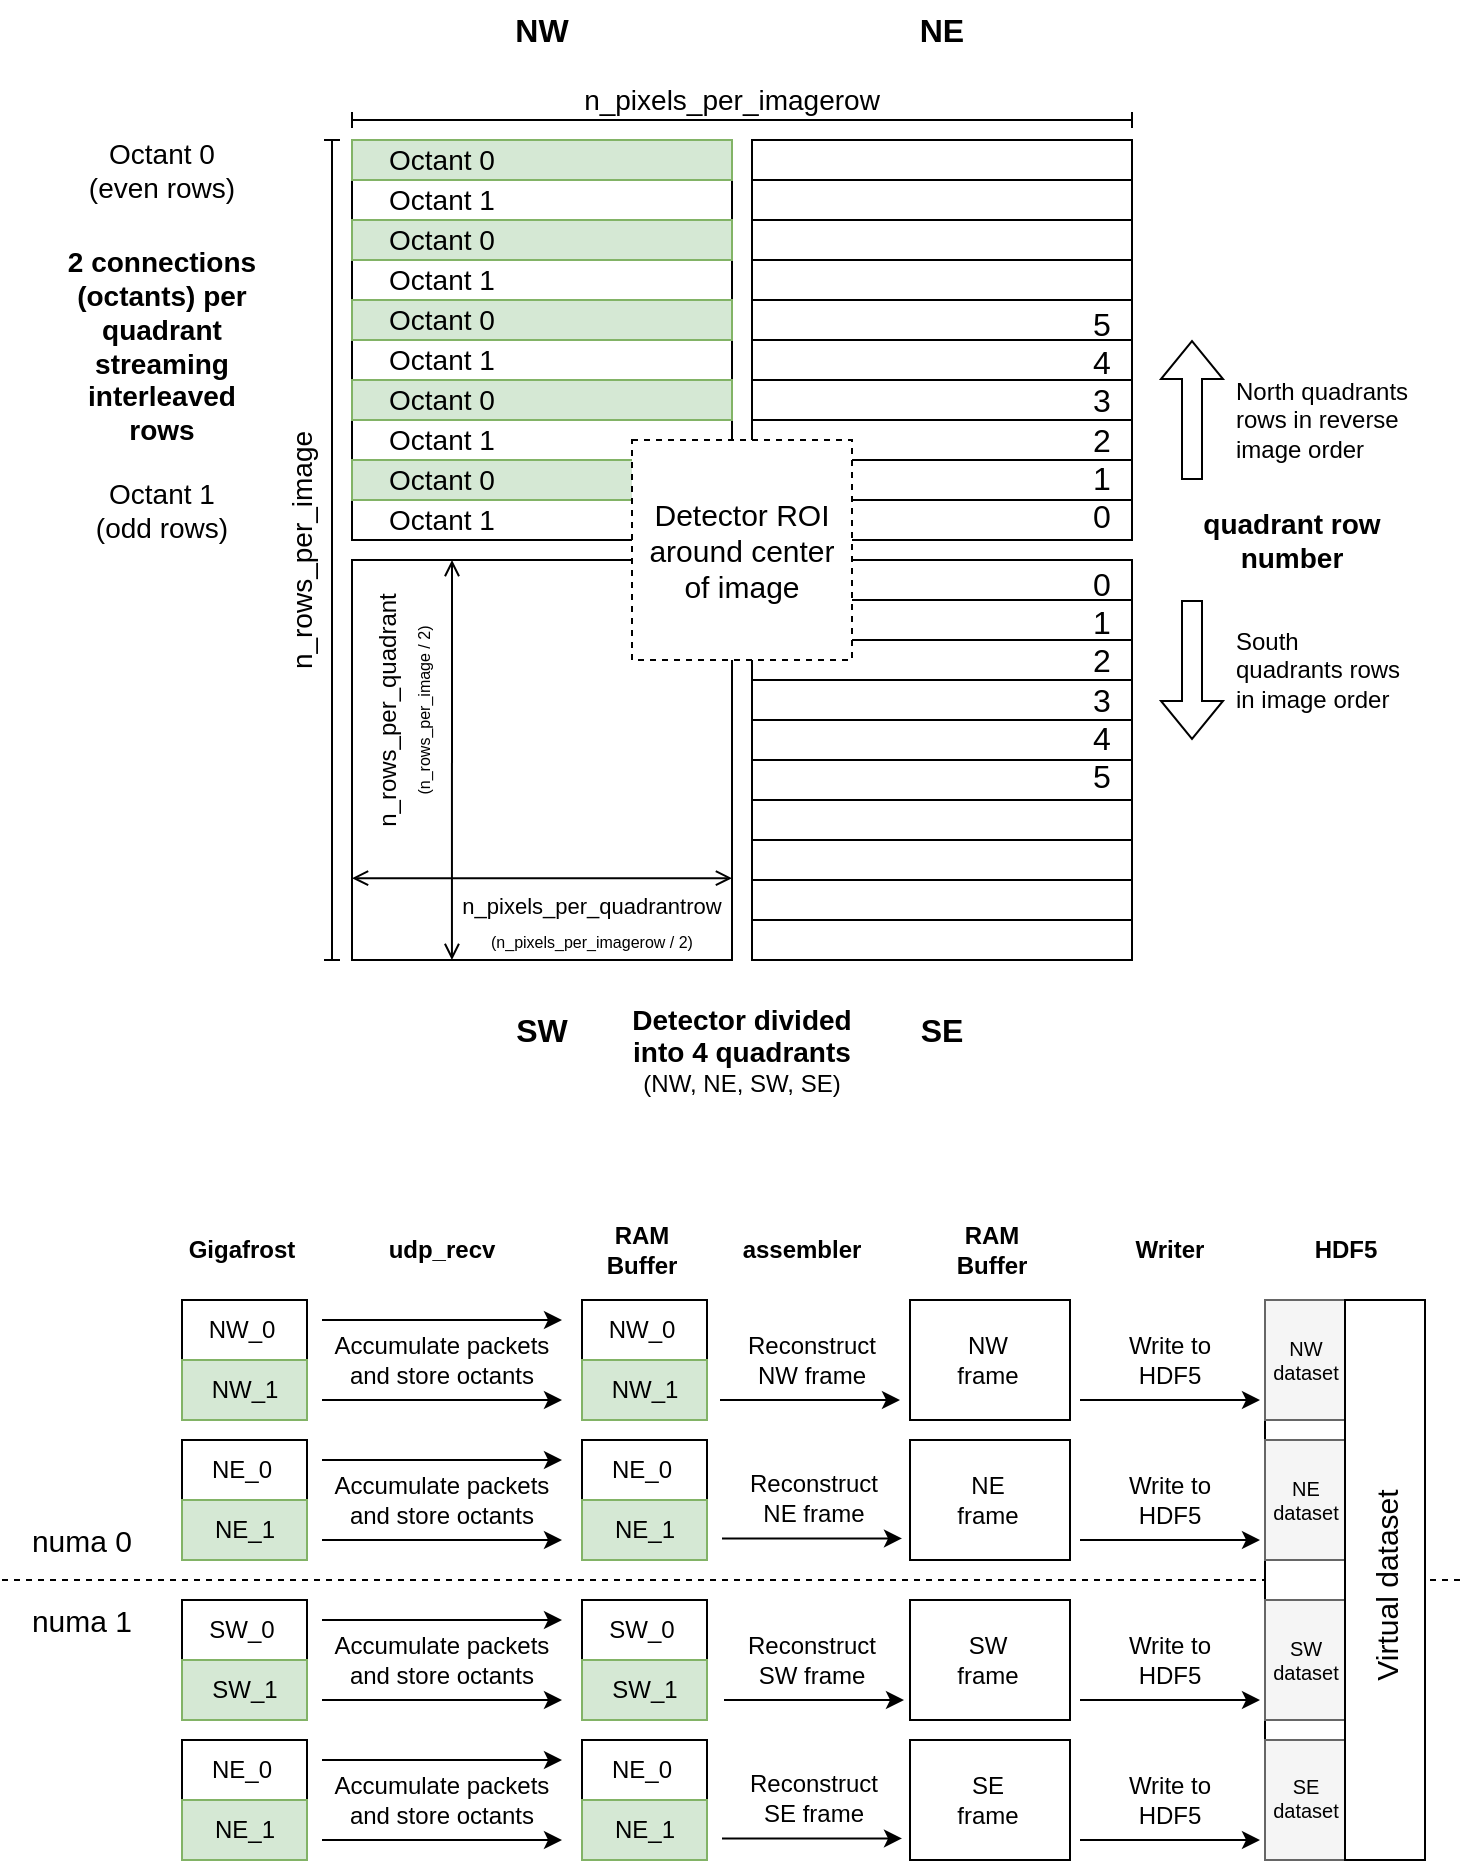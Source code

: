 <mxfile version="17.3.0" type="device"><diagram id="-3B5imMDQJsj2wtyCmPJ" name="Page-1"><mxGraphModel dx="1188" dy="693" grid="1" gridSize="10" guides="1" tooltips="1" connect="1" arrows="1" fold="1" page="1" pageScale="1" pageWidth="827" pageHeight="1169" math="0" shadow="0"><root><mxCell id="0"/><mxCell id="1" parent="0"/><mxCell id="d8PzsqSAS04F50pwwgp2-188" value="" style="group" vertex="1" connectable="0" parent="1"><mxGeometry x="35" y="630" width="730" height="320" as="geometry"/></mxCell><mxCell id="d8PzsqSAS04F50pwwgp2-184" value="" style="endArrow=none;dashed=1;html=1;rounded=0;fontSize=15;" edge="1" parent="d8PzsqSAS04F50pwwgp2-188"><mxGeometry width="50" height="50" relative="1" as="geometry"><mxPoint y="180" as="sourcePoint"/><mxPoint x="730" y="180" as="targetPoint"/></mxGeometry></mxCell><mxCell id="d8PzsqSAS04F50pwwgp2-78" value="" style="rounded=0;whiteSpace=wrap;html=1;fontSize=8;" vertex="1" parent="d8PzsqSAS04F50pwwgp2-188"><mxGeometry x="90" y="40" width="62.5" height="30" as="geometry"/></mxCell><mxCell id="d8PzsqSAS04F50pwwgp2-79" value="NW_0" style="text;html=1;strokeColor=none;fillColor=none;align=center;verticalAlign=middle;whiteSpace=wrap;rounded=0;fontSize=12;" vertex="1" parent="d8PzsqSAS04F50pwwgp2-188"><mxGeometry x="90" y="40" width="60" height="30" as="geometry"/></mxCell><mxCell id="d8PzsqSAS04F50pwwgp2-80" value="" style="rounded=0;whiteSpace=wrap;html=1;fontSize=8;fillColor=#d5e8d4;strokeColor=#82b366;" vertex="1" parent="d8PzsqSAS04F50pwwgp2-188"><mxGeometry x="90" y="70" width="62.5" height="30" as="geometry"/></mxCell><mxCell id="d8PzsqSAS04F50pwwgp2-81" value="NW_1" style="text;html=1;strokeColor=none;fillColor=none;align=center;verticalAlign=middle;whiteSpace=wrap;rounded=0;fontSize=12;" vertex="1" parent="d8PzsqSAS04F50pwwgp2-188"><mxGeometry x="90" y="70" width="62.5" height="30" as="geometry"/></mxCell><mxCell id="d8PzsqSAS04F50pwwgp2-82" value="" style="rounded=0;whiteSpace=wrap;html=1;fontSize=8;" vertex="1" parent="d8PzsqSAS04F50pwwgp2-188"><mxGeometry x="90" y="110" width="62.5" height="30" as="geometry"/></mxCell><mxCell id="d8PzsqSAS04F50pwwgp2-83" value="NE_0" style="text;html=1;strokeColor=none;fillColor=none;align=center;verticalAlign=middle;whiteSpace=wrap;rounded=0;fontSize=12;" vertex="1" parent="d8PzsqSAS04F50pwwgp2-188"><mxGeometry x="90" y="110" width="60" height="30" as="geometry"/></mxCell><mxCell id="d8PzsqSAS04F50pwwgp2-84" value="" style="rounded=0;whiteSpace=wrap;html=1;fontSize=8;fillColor=#d5e8d4;strokeColor=#82b366;" vertex="1" parent="d8PzsqSAS04F50pwwgp2-188"><mxGeometry x="90" y="140" width="62.5" height="30" as="geometry"/></mxCell><mxCell id="d8PzsqSAS04F50pwwgp2-85" value="NE_1" style="text;html=1;strokeColor=none;fillColor=none;align=center;verticalAlign=middle;whiteSpace=wrap;rounded=0;fontSize=12;" vertex="1" parent="d8PzsqSAS04F50pwwgp2-188"><mxGeometry x="90" y="140" width="62.5" height="30" as="geometry"/></mxCell><mxCell id="d8PzsqSAS04F50pwwgp2-86" value="" style="rounded=0;whiteSpace=wrap;html=1;fontSize=8;" vertex="1" parent="d8PzsqSAS04F50pwwgp2-188"><mxGeometry x="90" y="190" width="62.5" height="30" as="geometry"/></mxCell><mxCell id="d8PzsqSAS04F50pwwgp2-87" value="SW_0" style="text;html=1;strokeColor=none;fillColor=none;align=center;verticalAlign=middle;whiteSpace=wrap;rounded=0;fontSize=12;" vertex="1" parent="d8PzsqSAS04F50pwwgp2-188"><mxGeometry x="90" y="190" width="60" height="30" as="geometry"/></mxCell><mxCell id="d8PzsqSAS04F50pwwgp2-88" value="" style="rounded=0;whiteSpace=wrap;html=1;fontSize=8;fillColor=#d5e8d4;strokeColor=#82b366;" vertex="1" parent="d8PzsqSAS04F50pwwgp2-188"><mxGeometry x="90" y="220" width="62.5" height="30" as="geometry"/></mxCell><mxCell id="d8PzsqSAS04F50pwwgp2-89" value="SW_1" style="text;html=1;strokeColor=none;fillColor=none;align=center;verticalAlign=middle;whiteSpace=wrap;rounded=0;fontSize=12;" vertex="1" parent="d8PzsqSAS04F50pwwgp2-188"><mxGeometry x="90" y="220" width="62.5" height="30" as="geometry"/></mxCell><mxCell id="d8PzsqSAS04F50pwwgp2-90" value="" style="rounded=0;whiteSpace=wrap;html=1;fontSize=8;" vertex="1" parent="d8PzsqSAS04F50pwwgp2-188"><mxGeometry x="90" y="260" width="62.5" height="30" as="geometry"/></mxCell><mxCell id="d8PzsqSAS04F50pwwgp2-91" value="NE_0" style="text;html=1;strokeColor=none;fillColor=none;align=center;verticalAlign=middle;whiteSpace=wrap;rounded=0;fontSize=12;" vertex="1" parent="d8PzsqSAS04F50pwwgp2-188"><mxGeometry x="90" y="260" width="60" height="30" as="geometry"/></mxCell><mxCell id="d8PzsqSAS04F50pwwgp2-92" value="" style="rounded=0;whiteSpace=wrap;html=1;fontSize=8;fillColor=#d5e8d4;strokeColor=#82b366;" vertex="1" parent="d8PzsqSAS04F50pwwgp2-188"><mxGeometry x="90" y="290" width="62.5" height="30" as="geometry"/></mxCell><mxCell id="d8PzsqSAS04F50pwwgp2-93" value="NE_1" style="text;html=1;strokeColor=none;fillColor=none;align=center;verticalAlign=middle;whiteSpace=wrap;rounded=0;fontSize=12;" vertex="1" parent="d8PzsqSAS04F50pwwgp2-188"><mxGeometry x="90" y="290" width="62.5" height="30" as="geometry"/></mxCell><mxCell id="d8PzsqSAS04F50pwwgp2-94" value="" style="rounded=0;whiteSpace=wrap;html=1;fontSize=8;" vertex="1" parent="d8PzsqSAS04F50pwwgp2-188"><mxGeometry x="290" y="40" width="62.5" height="30" as="geometry"/></mxCell><mxCell id="d8PzsqSAS04F50pwwgp2-96" value="" style="rounded=0;whiteSpace=wrap;html=1;fontSize=8;fillColor=#d5e8d4;strokeColor=#82b366;" vertex="1" parent="d8PzsqSAS04F50pwwgp2-188"><mxGeometry x="290" y="70" width="62.5" height="30" as="geometry"/></mxCell><mxCell id="d8PzsqSAS04F50pwwgp2-97" value="" style="endArrow=classic;html=1;rounded=0;fontSize=12;" edge="1" parent="d8PzsqSAS04F50pwwgp2-188"><mxGeometry width="50" height="50" relative="1" as="geometry"><mxPoint x="160" y="50" as="sourcePoint"/><mxPoint x="280" y="50" as="targetPoint"/></mxGeometry></mxCell><mxCell id="d8PzsqSAS04F50pwwgp2-98" value="" style="endArrow=classic;html=1;rounded=0;fontSize=12;" edge="1" parent="d8PzsqSAS04F50pwwgp2-188"><mxGeometry width="50" height="50" relative="1" as="geometry"><mxPoint x="160" y="90" as="sourcePoint"/><mxPoint x="280" y="90" as="targetPoint"/></mxGeometry></mxCell><mxCell id="d8PzsqSAS04F50pwwgp2-99" value="Accumulate packets&lt;br&gt;and store octants" style="text;html=1;strokeColor=none;fillColor=none;align=center;verticalAlign=middle;whiteSpace=wrap;rounded=0;fontSize=12;" vertex="1" parent="d8PzsqSAS04F50pwwgp2-188"><mxGeometry x="160" y="50" width="120" height="40" as="geometry"/></mxCell><mxCell id="d8PzsqSAS04F50pwwgp2-100" value="" style="rounded=0;whiteSpace=wrap;html=1;fontSize=8;" vertex="1" parent="d8PzsqSAS04F50pwwgp2-188"><mxGeometry x="290" y="110" width="62.5" height="30" as="geometry"/></mxCell><mxCell id="d8PzsqSAS04F50pwwgp2-101" value="" style="rounded=0;whiteSpace=wrap;html=1;fontSize=8;fillColor=#d5e8d4;strokeColor=#82b366;" vertex="1" parent="d8PzsqSAS04F50pwwgp2-188"><mxGeometry x="290" y="140" width="62.5" height="30" as="geometry"/></mxCell><mxCell id="d8PzsqSAS04F50pwwgp2-102" value="" style="endArrow=classic;html=1;rounded=0;fontSize=12;" edge="1" parent="d8PzsqSAS04F50pwwgp2-188"><mxGeometry width="50" height="50" relative="1" as="geometry"><mxPoint x="160" y="120" as="sourcePoint"/><mxPoint x="280" y="120" as="targetPoint"/></mxGeometry></mxCell><mxCell id="d8PzsqSAS04F50pwwgp2-103" value="" style="endArrow=classic;html=1;rounded=0;fontSize=12;" edge="1" parent="d8PzsqSAS04F50pwwgp2-188"><mxGeometry width="50" height="50" relative="1" as="geometry"><mxPoint x="160" y="160" as="sourcePoint"/><mxPoint x="280" y="160" as="targetPoint"/></mxGeometry></mxCell><mxCell id="d8PzsqSAS04F50pwwgp2-104" value="Accumulate packets&lt;br&gt;and store octants" style="text;html=1;strokeColor=none;fillColor=none;align=center;verticalAlign=middle;whiteSpace=wrap;rounded=0;fontSize=12;" vertex="1" parent="d8PzsqSAS04F50pwwgp2-188"><mxGeometry x="160" y="120" width="120" height="40" as="geometry"/></mxCell><mxCell id="d8PzsqSAS04F50pwwgp2-105" value="" style="rounded=0;whiteSpace=wrap;html=1;fontSize=8;" vertex="1" parent="d8PzsqSAS04F50pwwgp2-188"><mxGeometry x="290" y="190" width="62.5" height="30" as="geometry"/></mxCell><mxCell id="d8PzsqSAS04F50pwwgp2-106" value="" style="rounded=0;whiteSpace=wrap;html=1;fontSize=8;fillColor=#d5e8d4;strokeColor=#82b366;" vertex="1" parent="d8PzsqSAS04F50pwwgp2-188"><mxGeometry x="290" y="220" width="62.5" height="30" as="geometry"/></mxCell><mxCell id="d8PzsqSAS04F50pwwgp2-107" value="" style="endArrow=classic;html=1;rounded=0;fontSize=12;" edge="1" parent="d8PzsqSAS04F50pwwgp2-188"><mxGeometry width="50" height="50" relative="1" as="geometry"><mxPoint x="160" y="200" as="sourcePoint"/><mxPoint x="280" y="200" as="targetPoint"/></mxGeometry></mxCell><mxCell id="d8PzsqSAS04F50pwwgp2-108" value="" style="endArrow=classic;html=1;rounded=0;fontSize=12;" edge="1" parent="d8PzsqSAS04F50pwwgp2-188"><mxGeometry width="50" height="50" relative="1" as="geometry"><mxPoint x="160" y="240" as="sourcePoint"/><mxPoint x="280" y="240" as="targetPoint"/></mxGeometry></mxCell><mxCell id="d8PzsqSAS04F50pwwgp2-109" value="Accumulate packets&lt;br&gt;and store octants" style="text;html=1;strokeColor=none;fillColor=none;align=center;verticalAlign=middle;whiteSpace=wrap;rounded=0;fontSize=12;" vertex="1" parent="d8PzsqSAS04F50pwwgp2-188"><mxGeometry x="160" y="200" width="120" height="40" as="geometry"/></mxCell><mxCell id="d8PzsqSAS04F50pwwgp2-110" value="" style="rounded=0;whiteSpace=wrap;html=1;fontSize=8;" vertex="1" parent="d8PzsqSAS04F50pwwgp2-188"><mxGeometry x="290" y="260" width="62.5" height="30" as="geometry"/></mxCell><mxCell id="d8PzsqSAS04F50pwwgp2-111" value="" style="rounded=0;whiteSpace=wrap;html=1;fontSize=8;fillColor=#d5e8d4;strokeColor=#82b366;" vertex="1" parent="d8PzsqSAS04F50pwwgp2-188"><mxGeometry x="290" y="290" width="62.5" height="30" as="geometry"/></mxCell><mxCell id="d8PzsqSAS04F50pwwgp2-112" value="" style="endArrow=classic;html=1;rounded=0;fontSize=12;" edge="1" parent="d8PzsqSAS04F50pwwgp2-188"><mxGeometry width="50" height="50" relative="1" as="geometry"><mxPoint x="160" y="270" as="sourcePoint"/><mxPoint x="280" y="270" as="targetPoint"/></mxGeometry></mxCell><mxCell id="d8PzsqSAS04F50pwwgp2-113" value="" style="endArrow=classic;html=1;rounded=0;fontSize=12;" edge="1" parent="d8PzsqSAS04F50pwwgp2-188"><mxGeometry width="50" height="50" relative="1" as="geometry"><mxPoint x="160" y="310" as="sourcePoint"/><mxPoint x="280" y="310" as="targetPoint"/></mxGeometry></mxCell><mxCell id="d8PzsqSAS04F50pwwgp2-114" value="Accumulate packets&lt;br&gt;and store octants" style="text;html=1;strokeColor=none;fillColor=none;align=center;verticalAlign=middle;whiteSpace=wrap;rounded=0;fontSize=12;" vertex="1" parent="d8PzsqSAS04F50pwwgp2-188"><mxGeometry x="160" y="270" width="120" height="40" as="geometry"/></mxCell><mxCell id="d8PzsqSAS04F50pwwgp2-115" value="Gigafrost" style="text;html=1;strokeColor=none;fillColor=none;align=center;verticalAlign=middle;whiteSpace=wrap;rounded=0;fontSize=12;fontStyle=1" vertex="1" parent="d8PzsqSAS04F50pwwgp2-188"><mxGeometry x="90" width="60" height="30" as="geometry"/></mxCell><mxCell id="d8PzsqSAS04F50pwwgp2-116" value="RAM Buffer" style="text;html=1;strokeColor=none;fillColor=none;align=center;verticalAlign=middle;whiteSpace=wrap;rounded=0;fontSize=12;fontStyle=1" vertex="1" parent="d8PzsqSAS04F50pwwgp2-188"><mxGeometry x="290" width="60" height="30" as="geometry"/></mxCell><mxCell id="d8PzsqSAS04F50pwwgp2-117" value="udp_recv" style="text;html=1;strokeColor=none;fillColor=none;align=center;verticalAlign=middle;whiteSpace=wrap;rounded=0;fontSize=12;fontStyle=1" vertex="1" parent="d8PzsqSAS04F50pwwgp2-188"><mxGeometry x="190" width="60" height="30" as="geometry"/></mxCell><mxCell id="d8PzsqSAS04F50pwwgp2-119" value="" style="rounded=0;whiteSpace=wrap;html=1;fontSize=8;" vertex="1" parent="d8PzsqSAS04F50pwwgp2-188"><mxGeometry x="454" y="40" width="80" height="60" as="geometry"/></mxCell><mxCell id="d8PzsqSAS04F50pwwgp2-121" value="assembler" style="text;html=1;strokeColor=none;fillColor=none;align=center;verticalAlign=middle;whiteSpace=wrap;rounded=0;fontSize=12;fontStyle=1" vertex="1" parent="d8PzsqSAS04F50pwwgp2-188"><mxGeometry x="370" width="60" height="30" as="geometry"/></mxCell><mxCell id="d8PzsqSAS04F50pwwgp2-122" value="RAM Buffer" style="text;html=1;strokeColor=none;fillColor=none;align=center;verticalAlign=middle;whiteSpace=wrap;rounded=0;fontSize=12;fontStyle=1" vertex="1" parent="d8PzsqSAS04F50pwwgp2-188"><mxGeometry x="465" width="60" height="30" as="geometry"/></mxCell><mxCell id="d8PzsqSAS04F50pwwgp2-129" value="NW_0" style="text;html=1;strokeColor=none;fillColor=none;align=center;verticalAlign=middle;whiteSpace=wrap;rounded=0;fontSize=12;" vertex="1" parent="d8PzsqSAS04F50pwwgp2-188"><mxGeometry x="290" y="40" width="60" height="30" as="geometry"/></mxCell><mxCell id="d8PzsqSAS04F50pwwgp2-130" value="NW_1" style="text;html=1;strokeColor=none;fillColor=none;align=center;verticalAlign=middle;whiteSpace=wrap;rounded=0;fontSize=12;" vertex="1" parent="d8PzsqSAS04F50pwwgp2-188"><mxGeometry x="290" y="70" width="62.5" height="30" as="geometry"/></mxCell><mxCell id="d8PzsqSAS04F50pwwgp2-131" value="NE_0" style="text;html=1;strokeColor=none;fillColor=none;align=center;verticalAlign=middle;whiteSpace=wrap;rounded=0;fontSize=12;" vertex="1" parent="d8PzsqSAS04F50pwwgp2-188"><mxGeometry x="290" y="110" width="60" height="30" as="geometry"/></mxCell><mxCell id="d8PzsqSAS04F50pwwgp2-132" value="NE_1" style="text;html=1;strokeColor=none;fillColor=none;align=center;verticalAlign=middle;whiteSpace=wrap;rounded=0;fontSize=12;" vertex="1" parent="d8PzsqSAS04F50pwwgp2-188"><mxGeometry x="290" y="140" width="62.5" height="30" as="geometry"/></mxCell><mxCell id="d8PzsqSAS04F50pwwgp2-133" value="SW_0" style="text;html=1;strokeColor=none;fillColor=none;align=center;verticalAlign=middle;whiteSpace=wrap;rounded=0;fontSize=12;" vertex="1" parent="d8PzsqSAS04F50pwwgp2-188"><mxGeometry x="290" y="190" width="60" height="30" as="geometry"/></mxCell><mxCell id="d8PzsqSAS04F50pwwgp2-134" value="SW_1" style="text;html=1;strokeColor=none;fillColor=none;align=center;verticalAlign=middle;whiteSpace=wrap;rounded=0;fontSize=12;" vertex="1" parent="d8PzsqSAS04F50pwwgp2-188"><mxGeometry x="290" y="220" width="62.5" height="30" as="geometry"/></mxCell><mxCell id="d8PzsqSAS04F50pwwgp2-135" value="NE_0" style="text;html=1;strokeColor=none;fillColor=none;align=center;verticalAlign=middle;whiteSpace=wrap;rounded=0;fontSize=12;" vertex="1" parent="d8PzsqSAS04F50pwwgp2-188"><mxGeometry x="290" y="260" width="60" height="30" as="geometry"/></mxCell><mxCell id="d8PzsqSAS04F50pwwgp2-136" value="NE_1" style="text;html=1;strokeColor=none;fillColor=none;align=center;verticalAlign=middle;whiteSpace=wrap;rounded=0;fontSize=12;" vertex="1" parent="d8PzsqSAS04F50pwwgp2-188"><mxGeometry x="290" y="290" width="62.5" height="30" as="geometry"/></mxCell><mxCell id="d8PzsqSAS04F50pwwgp2-137" value="NW&lt;br&gt;frame" style="text;html=1;strokeColor=none;fillColor=none;align=center;verticalAlign=middle;whiteSpace=wrap;rounded=0;fontSize=12;" vertex="1" parent="d8PzsqSAS04F50pwwgp2-188"><mxGeometry x="463" y="55" width="60" height="30" as="geometry"/></mxCell><mxCell id="d8PzsqSAS04F50pwwgp2-123" value="Reconstruct NW frame" style="text;html=1;strokeColor=none;fillColor=none;align=center;verticalAlign=middle;whiteSpace=wrap;rounded=0;fontSize=12;" vertex="1" parent="d8PzsqSAS04F50pwwgp2-188"><mxGeometry x="370" y="50" width="70" height="40" as="geometry"/></mxCell><mxCell id="d8PzsqSAS04F50pwwgp2-140" value="" style="endArrow=classic;html=1;rounded=0;fontSize=12;" edge="1" parent="d8PzsqSAS04F50pwwgp2-188"><mxGeometry width="50" height="50" relative="1" as="geometry"><mxPoint x="359" y="90" as="sourcePoint"/><mxPoint x="449" y="90" as="targetPoint"/></mxGeometry></mxCell><mxCell id="d8PzsqSAS04F50pwwgp2-141" value="Reconstruct NE frame" style="text;html=1;strokeColor=none;fillColor=none;align=center;verticalAlign=middle;whiteSpace=wrap;rounded=0;fontSize=12;" vertex="1" parent="d8PzsqSAS04F50pwwgp2-188"><mxGeometry x="371" y="119.23" width="70" height="40" as="geometry"/></mxCell><mxCell id="d8PzsqSAS04F50pwwgp2-142" value="" style="endArrow=classic;html=1;rounded=0;fontSize=12;" edge="1" parent="d8PzsqSAS04F50pwwgp2-188"><mxGeometry width="50" height="50" relative="1" as="geometry"><mxPoint x="360" y="159.23" as="sourcePoint"/><mxPoint x="450" y="159.23" as="targetPoint"/></mxGeometry></mxCell><mxCell id="d8PzsqSAS04F50pwwgp2-144" value="" style="rounded=0;whiteSpace=wrap;html=1;fontSize=8;" vertex="1" parent="d8PzsqSAS04F50pwwgp2-188"><mxGeometry x="454" y="110" width="80" height="60" as="geometry"/></mxCell><mxCell id="d8PzsqSAS04F50pwwgp2-145" value="NE&lt;br&gt;frame" style="text;html=1;strokeColor=none;fillColor=none;align=center;verticalAlign=middle;whiteSpace=wrap;rounded=0;fontSize=12;" vertex="1" parent="d8PzsqSAS04F50pwwgp2-188"><mxGeometry x="463" y="125" width="60" height="30" as="geometry"/></mxCell><mxCell id="d8PzsqSAS04F50pwwgp2-146" value="" style="rounded=0;whiteSpace=wrap;html=1;fontSize=8;" vertex="1" parent="d8PzsqSAS04F50pwwgp2-188"><mxGeometry x="454" y="190" width="80" height="60" as="geometry"/></mxCell><mxCell id="d8PzsqSAS04F50pwwgp2-147" value="SW&lt;br&gt;frame" style="text;html=1;strokeColor=none;fillColor=none;align=center;verticalAlign=middle;whiteSpace=wrap;rounded=0;fontSize=12;" vertex="1" parent="d8PzsqSAS04F50pwwgp2-188"><mxGeometry x="463" y="205" width="60" height="30" as="geometry"/></mxCell><mxCell id="d8PzsqSAS04F50pwwgp2-148" value="Reconstruct SW frame" style="text;html=1;strokeColor=none;fillColor=none;align=center;verticalAlign=middle;whiteSpace=wrap;rounded=0;fontSize=12;" vertex="1" parent="d8PzsqSAS04F50pwwgp2-188"><mxGeometry x="370" y="200" width="70" height="40" as="geometry"/></mxCell><mxCell id="d8PzsqSAS04F50pwwgp2-149" value="Reconstruct SE frame" style="text;html=1;strokeColor=none;fillColor=none;align=center;verticalAlign=middle;whiteSpace=wrap;rounded=0;fontSize=12;" vertex="1" parent="d8PzsqSAS04F50pwwgp2-188"><mxGeometry x="371" y="269.23" width="70" height="40" as="geometry"/></mxCell><mxCell id="d8PzsqSAS04F50pwwgp2-150" value="" style="endArrow=classic;html=1;rounded=0;fontSize=12;" edge="1" parent="d8PzsqSAS04F50pwwgp2-188"><mxGeometry width="50" height="50" relative="1" as="geometry"><mxPoint x="360" y="309.23" as="sourcePoint"/><mxPoint x="450" y="309.23" as="targetPoint"/></mxGeometry></mxCell><mxCell id="d8PzsqSAS04F50pwwgp2-151" value="" style="rounded=0;whiteSpace=wrap;html=1;fontSize=8;" vertex="1" parent="d8PzsqSAS04F50pwwgp2-188"><mxGeometry x="454" y="260" width="80" height="60" as="geometry"/></mxCell><mxCell id="d8PzsqSAS04F50pwwgp2-152" value="SE&lt;br&gt;frame" style="text;html=1;strokeColor=none;fillColor=none;align=center;verticalAlign=middle;whiteSpace=wrap;rounded=0;fontSize=12;" vertex="1" parent="d8PzsqSAS04F50pwwgp2-188"><mxGeometry x="463" y="275" width="60" height="30" as="geometry"/></mxCell><mxCell id="d8PzsqSAS04F50pwwgp2-153" value="" style="endArrow=classic;html=1;rounded=0;fontSize=12;" edge="1" parent="d8PzsqSAS04F50pwwgp2-188"><mxGeometry width="50" height="50" relative="1" as="geometry"><mxPoint x="361" y="240" as="sourcePoint"/><mxPoint x="451" y="240" as="targetPoint"/></mxGeometry></mxCell><mxCell id="d8PzsqSAS04F50pwwgp2-154" value="Writer" style="text;html=1;strokeColor=none;fillColor=none;align=center;verticalAlign=middle;whiteSpace=wrap;rounded=0;fontSize=12;fontStyle=1" vertex="1" parent="d8PzsqSAS04F50pwwgp2-188"><mxGeometry x="554" width="60" height="30" as="geometry"/></mxCell><mxCell id="d8PzsqSAS04F50pwwgp2-156" value="HDF5" style="text;html=1;strokeColor=none;fillColor=none;align=center;verticalAlign=middle;whiteSpace=wrap;rounded=0;fontSize=12;fontStyle=1" vertex="1" parent="d8PzsqSAS04F50pwwgp2-188"><mxGeometry x="641.5" width="60" height="30" as="geometry"/></mxCell><mxCell id="d8PzsqSAS04F50pwwgp2-158" value="" style="rounded=0;whiteSpace=wrap;html=1;fontSize=8;" vertex="1" parent="d8PzsqSAS04F50pwwgp2-188"><mxGeometry x="631.5" y="45" width="80" height="270" as="geometry"/></mxCell><mxCell id="d8PzsqSAS04F50pwwgp2-159" value="" style="rounded=0;whiteSpace=wrap;html=1;fontSize=12;fillColor=#f5f5f5;fontColor=#333333;strokeColor=#666666;" vertex="1" parent="d8PzsqSAS04F50pwwgp2-188"><mxGeometry x="631.5" y="40" width="40" height="60" as="geometry"/></mxCell><mxCell id="d8PzsqSAS04F50pwwgp2-160" value="" style="rounded=0;whiteSpace=wrap;html=1;fontSize=12;fillColor=#f5f5f5;fontColor=#333333;strokeColor=#666666;" vertex="1" parent="d8PzsqSAS04F50pwwgp2-188"><mxGeometry x="631.5" y="110" width="40" height="60" as="geometry"/></mxCell><mxCell id="d8PzsqSAS04F50pwwgp2-161" value="" style="rounded=0;whiteSpace=wrap;html=1;fontSize=12;fillColor=#f5f5f5;fontColor=#333333;strokeColor=#666666;" vertex="1" parent="d8PzsqSAS04F50pwwgp2-188"><mxGeometry x="631.5" y="190" width="40" height="60" as="geometry"/></mxCell><mxCell id="d8PzsqSAS04F50pwwgp2-162" value="" style="rounded=0;whiteSpace=wrap;html=1;fontSize=12;fillColor=#f5f5f5;fontColor=#333333;strokeColor=#666666;" vertex="1" parent="d8PzsqSAS04F50pwwgp2-188"><mxGeometry x="631.5" y="260" width="40" height="60" as="geometry"/></mxCell><mxCell id="d8PzsqSAS04F50pwwgp2-164" value="NW&lt;br style=&quot;font-size: 10px;&quot;&gt;dataset" style="text;html=1;strokeColor=none;fillColor=none;align=center;verticalAlign=middle;whiteSpace=wrap;rounded=0;fontSize=10;" vertex="1" parent="d8PzsqSAS04F50pwwgp2-188"><mxGeometry x="631.5" y="55" width="40" height="30" as="geometry"/></mxCell><mxCell id="d8PzsqSAS04F50pwwgp2-165" value="NE&lt;br style=&quot;font-size: 10px&quot;&gt;dataset" style="text;html=1;strokeColor=none;fillColor=none;align=center;verticalAlign=middle;whiteSpace=wrap;rounded=0;fontSize=10;" vertex="1" parent="d8PzsqSAS04F50pwwgp2-188"><mxGeometry x="631.5" y="125" width="40" height="30" as="geometry"/></mxCell><mxCell id="d8PzsqSAS04F50pwwgp2-166" value="SW&lt;br style=&quot;font-size: 10px&quot;&gt;dataset" style="text;html=1;strokeColor=none;fillColor=none;align=center;verticalAlign=middle;whiteSpace=wrap;rounded=0;fontSize=10;" vertex="1" parent="d8PzsqSAS04F50pwwgp2-188"><mxGeometry x="631.5" y="205" width="40" height="30" as="geometry"/></mxCell><mxCell id="d8PzsqSAS04F50pwwgp2-167" value="SE&lt;br style=&quot;font-size: 10px&quot;&gt;dataset" style="text;html=1;strokeColor=none;fillColor=none;align=center;verticalAlign=middle;whiteSpace=wrap;rounded=0;fontSize=10;" vertex="1" parent="d8PzsqSAS04F50pwwgp2-188"><mxGeometry x="631.5" y="274.23" width="40" height="30" as="geometry"/></mxCell><mxCell id="d8PzsqSAS04F50pwwgp2-168" value="" style="rounded=0;whiteSpace=wrap;html=1;fontSize=10;" vertex="1" parent="d8PzsqSAS04F50pwwgp2-188"><mxGeometry x="671.5" y="40" width="40" height="280" as="geometry"/></mxCell><mxCell id="d8PzsqSAS04F50pwwgp2-169" value="Virtual dataset" style="text;html=1;strokeColor=none;fillColor=none;align=center;verticalAlign=middle;whiteSpace=wrap;rounded=0;fontSize=15;rotation=-90;" vertex="1" parent="d8PzsqSAS04F50pwwgp2-188"><mxGeometry x="609" y="167.5" width="165" height="30" as="geometry"/></mxCell><mxCell id="d8PzsqSAS04F50pwwgp2-172" value="" style="group" vertex="1" connectable="0" parent="d8PzsqSAS04F50pwwgp2-188"><mxGeometry x="539" y="50" width="90.0" height="40" as="geometry"/></mxCell><mxCell id="d8PzsqSAS04F50pwwgp2-170" value="" style="endArrow=classic;html=1;rounded=0;fontSize=12;" edge="1" parent="d8PzsqSAS04F50pwwgp2-172"><mxGeometry width="50" height="50" relative="1" as="geometry"><mxPoint y="40" as="sourcePoint"/><mxPoint x="90.0" y="40" as="targetPoint"/></mxGeometry></mxCell><mxCell id="d8PzsqSAS04F50pwwgp2-171" value="Write to&lt;br&gt;HDF5" style="text;html=1;strokeColor=none;fillColor=none;align=center;verticalAlign=middle;whiteSpace=wrap;rounded=0;fontSize=12;" vertex="1" parent="d8PzsqSAS04F50pwwgp2-172"><mxGeometry x="10" width="70" height="40" as="geometry"/></mxCell><mxCell id="d8PzsqSAS04F50pwwgp2-173" value="" style="group" vertex="1" connectable="0" parent="d8PzsqSAS04F50pwwgp2-188"><mxGeometry x="539" y="120" width="90.0" height="40" as="geometry"/></mxCell><mxCell id="d8PzsqSAS04F50pwwgp2-174" value="" style="endArrow=classic;html=1;rounded=0;fontSize=12;" edge="1" parent="d8PzsqSAS04F50pwwgp2-173"><mxGeometry width="50" height="50" relative="1" as="geometry"><mxPoint y="40" as="sourcePoint"/><mxPoint x="90.0" y="40" as="targetPoint"/></mxGeometry></mxCell><mxCell id="d8PzsqSAS04F50pwwgp2-175" value="Write to&lt;br&gt;HDF5" style="text;html=1;strokeColor=none;fillColor=none;align=center;verticalAlign=middle;whiteSpace=wrap;rounded=0;fontSize=12;" vertex="1" parent="d8PzsqSAS04F50pwwgp2-173"><mxGeometry x="10" width="70" height="40" as="geometry"/></mxCell><mxCell id="d8PzsqSAS04F50pwwgp2-176" value="" style="group" vertex="1" connectable="0" parent="d8PzsqSAS04F50pwwgp2-188"><mxGeometry x="539" y="200" width="90.0" height="40" as="geometry"/></mxCell><mxCell id="d8PzsqSAS04F50pwwgp2-177" value="" style="endArrow=classic;html=1;rounded=0;fontSize=12;" edge="1" parent="d8PzsqSAS04F50pwwgp2-176"><mxGeometry width="50" height="50" relative="1" as="geometry"><mxPoint y="40" as="sourcePoint"/><mxPoint x="90.0" y="40" as="targetPoint"/></mxGeometry></mxCell><mxCell id="d8PzsqSAS04F50pwwgp2-178" value="Write to&lt;br&gt;HDF5" style="text;html=1;strokeColor=none;fillColor=none;align=center;verticalAlign=middle;whiteSpace=wrap;rounded=0;fontSize=12;" vertex="1" parent="d8PzsqSAS04F50pwwgp2-176"><mxGeometry x="10" width="70" height="40" as="geometry"/></mxCell><mxCell id="d8PzsqSAS04F50pwwgp2-179" value="" style="group" vertex="1" connectable="0" parent="d8PzsqSAS04F50pwwgp2-188"><mxGeometry x="539" y="270" width="90.0" height="40" as="geometry"/></mxCell><mxCell id="d8PzsqSAS04F50pwwgp2-180" value="" style="endArrow=classic;html=1;rounded=0;fontSize=12;" edge="1" parent="d8PzsqSAS04F50pwwgp2-179"><mxGeometry width="50" height="50" relative="1" as="geometry"><mxPoint y="40" as="sourcePoint"/><mxPoint x="90.0" y="40" as="targetPoint"/></mxGeometry></mxCell><mxCell id="d8PzsqSAS04F50pwwgp2-181" value="Write to&lt;br&gt;HDF5" style="text;html=1;strokeColor=none;fillColor=none;align=center;verticalAlign=middle;whiteSpace=wrap;rounded=0;fontSize=12;" vertex="1" parent="d8PzsqSAS04F50pwwgp2-179"><mxGeometry x="10" width="70" height="40" as="geometry"/></mxCell><mxCell id="d8PzsqSAS04F50pwwgp2-185" value="numa 0" style="text;html=1;strokeColor=none;fillColor=none;align=center;verticalAlign=middle;whiteSpace=wrap;rounded=0;fontSize=15;" vertex="1" parent="d8PzsqSAS04F50pwwgp2-188"><mxGeometry x="10" y="145" width="60" height="30" as="geometry"/></mxCell><mxCell id="d8PzsqSAS04F50pwwgp2-186" value="numa 1" style="text;html=1;strokeColor=none;fillColor=none;align=center;verticalAlign=middle;whiteSpace=wrap;rounded=0;fontSize=15;" vertex="1" parent="d8PzsqSAS04F50pwwgp2-188"><mxGeometry x="10" y="185" width="60" height="30" as="geometry"/></mxCell><mxCell id="d8PzsqSAS04F50pwwgp2-192" value="" style="group" vertex="1" connectable="0" parent="1"><mxGeometry x="60" y="20" width="680" height="550" as="geometry"/></mxCell><mxCell id="d8PzsqSAS04F50pwwgp2-1" value="" style="rounded=0;whiteSpace=wrap;html=1;" vertex="1" parent="d8PzsqSAS04F50pwwgp2-192"><mxGeometry x="150" y="70" width="190" height="200" as="geometry"/></mxCell><mxCell id="d8PzsqSAS04F50pwwgp2-2" value="" style="rounded=0;whiteSpace=wrap;html=1;" vertex="1" parent="d8PzsqSAS04F50pwwgp2-192"><mxGeometry x="350" y="70" width="190" height="200" as="geometry"/></mxCell><mxCell id="d8PzsqSAS04F50pwwgp2-3" value="" style="rounded=0;whiteSpace=wrap;html=1;" vertex="1" parent="d8PzsqSAS04F50pwwgp2-192"><mxGeometry x="150" y="280" width="190" height="200" as="geometry"/></mxCell><mxCell id="d8PzsqSAS04F50pwwgp2-4" value="" style="rounded=0;whiteSpace=wrap;html=1;" vertex="1" parent="d8PzsqSAS04F50pwwgp2-192"><mxGeometry x="350" y="280" width="190" height="200" as="geometry"/></mxCell><mxCell id="d8PzsqSAS04F50pwwgp2-5" value="NW" style="text;html=1;strokeColor=none;fillColor=none;align=center;verticalAlign=middle;whiteSpace=wrap;rounded=0;fontSize=16;fontStyle=1" vertex="1" parent="d8PzsqSAS04F50pwwgp2-192"><mxGeometry x="215" width="60" height="30" as="geometry"/></mxCell><mxCell id="d8PzsqSAS04F50pwwgp2-6" value="NE" style="text;html=1;strokeColor=none;fillColor=none;align=center;verticalAlign=middle;whiteSpace=wrap;rounded=0;fontSize=16;fontStyle=1" vertex="1" parent="d8PzsqSAS04F50pwwgp2-192"><mxGeometry x="415" width="60" height="30" as="geometry"/></mxCell><mxCell id="d8PzsqSAS04F50pwwgp2-20" value="" style="rounded=0;whiteSpace=wrap;html=1;fontSize=14;fillColor=#d5e8d4;strokeColor=#82b366;" vertex="1" parent="d8PzsqSAS04F50pwwgp2-192"><mxGeometry x="150" y="70" width="190" height="20" as="geometry"/></mxCell><mxCell id="d8PzsqSAS04F50pwwgp2-24" value="" style="rounded=0;whiteSpace=wrap;html=1;fontSize=14;fillColor=#d5e8d4;strokeColor=#82b366;" vertex="1" parent="d8PzsqSAS04F50pwwgp2-192"><mxGeometry x="150" y="110" width="190" height="20" as="geometry"/></mxCell><mxCell id="d8PzsqSAS04F50pwwgp2-25" value="" style="rounded=0;whiteSpace=wrap;html=1;fontSize=14;fillColor=#d5e8d4;strokeColor=#82b366;" vertex="1" parent="d8PzsqSAS04F50pwwgp2-192"><mxGeometry x="150" y="150" width="190" height="20" as="geometry"/></mxCell><mxCell id="d8PzsqSAS04F50pwwgp2-26" value="" style="rounded=0;whiteSpace=wrap;html=1;fontSize=14;fillColor=#d5e8d4;strokeColor=#82b366;" vertex="1" parent="d8PzsqSAS04F50pwwgp2-192"><mxGeometry x="150" y="190" width="190" height="20" as="geometry"/></mxCell><mxCell id="d8PzsqSAS04F50pwwgp2-27" value="" style="rounded=0;whiteSpace=wrap;html=1;fontSize=14;fillColor=#d5e8d4;strokeColor=#82b366;" vertex="1" parent="d8PzsqSAS04F50pwwgp2-192"><mxGeometry x="150" y="230" width="190" height="20" as="geometry"/></mxCell><mxCell id="d8PzsqSAS04F50pwwgp2-28" value="" style="rounded=0;whiteSpace=wrap;html=1;fontSize=14;" vertex="1" parent="d8PzsqSAS04F50pwwgp2-192"><mxGeometry x="350" y="280" width="190" height="20" as="geometry"/></mxCell><mxCell id="d8PzsqSAS04F50pwwgp2-29" value="" style="rounded=0;whiteSpace=wrap;html=1;fontSize=14;" vertex="1" parent="d8PzsqSAS04F50pwwgp2-192"><mxGeometry x="350" y="300" width="190" height="20" as="geometry"/></mxCell><mxCell id="d8PzsqSAS04F50pwwgp2-30" value="" style="rounded=0;whiteSpace=wrap;html=1;fontSize=14;" vertex="1" parent="d8PzsqSAS04F50pwwgp2-192"><mxGeometry x="350" y="320" width="190" height="20" as="geometry"/></mxCell><mxCell id="d8PzsqSAS04F50pwwgp2-31" value="" style="rounded=0;whiteSpace=wrap;html=1;fontSize=14;" vertex="1" parent="d8PzsqSAS04F50pwwgp2-192"><mxGeometry x="350" y="360" width="190" height="20" as="geometry"/></mxCell><mxCell id="d8PzsqSAS04F50pwwgp2-32" value="" style="rounded=0;whiteSpace=wrap;html=1;fontSize=14;" vertex="1" parent="d8PzsqSAS04F50pwwgp2-192"><mxGeometry x="350" y="380" width="190" height="20" as="geometry"/></mxCell><mxCell id="d8PzsqSAS04F50pwwgp2-33" value="" style="rounded=0;whiteSpace=wrap;html=1;fontSize=14;" vertex="1" parent="d8PzsqSAS04F50pwwgp2-192"><mxGeometry x="350" y="400" width="190" height="20" as="geometry"/></mxCell><mxCell id="d8PzsqSAS04F50pwwgp2-34" value="" style="rounded=0;whiteSpace=wrap;html=1;fontSize=14;" vertex="1" parent="d8PzsqSAS04F50pwwgp2-192"><mxGeometry x="350" y="210" width="190" height="20" as="geometry"/></mxCell><mxCell id="d8PzsqSAS04F50pwwgp2-35" value="" style="rounded=0;whiteSpace=wrap;html=1;fontSize=14;" vertex="1" parent="d8PzsqSAS04F50pwwgp2-192"><mxGeometry x="350" y="230" width="190" height="20" as="geometry"/></mxCell><mxCell id="d8PzsqSAS04F50pwwgp2-36" value="" style="rounded=0;whiteSpace=wrap;html=1;fontSize=14;" vertex="1" parent="d8PzsqSAS04F50pwwgp2-192"><mxGeometry x="350" y="250" width="190" height="20" as="geometry"/></mxCell><mxCell id="d8PzsqSAS04F50pwwgp2-37" value="" style="rounded=0;whiteSpace=wrap;html=1;fontSize=14;" vertex="1" parent="d8PzsqSAS04F50pwwgp2-192"><mxGeometry x="350" y="130" width="190" height="20" as="geometry"/></mxCell><mxCell id="d8PzsqSAS04F50pwwgp2-38" value="" style="rounded=0;whiteSpace=wrap;html=1;fontSize=14;" vertex="1" parent="d8PzsqSAS04F50pwwgp2-192"><mxGeometry x="350" y="150" width="190" height="20" as="geometry"/></mxCell><mxCell id="d8PzsqSAS04F50pwwgp2-39" value="" style="rounded=0;whiteSpace=wrap;html=1;fontSize=14;" vertex="1" parent="d8PzsqSAS04F50pwwgp2-192"><mxGeometry x="350" y="170" width="190" height="20" as="geometry"/></mxCell><mxCell id="d8PzsqSAS04F50pwwgp2-13" value="5&lt;br&gt;4&lt;br&gt;3&lt;br&gt;2&lt;br&gt;1&lt;br&gt;0" style="text;html=1;strokeColor=none;fillColor=none;align=center;verticalAlign=middle;whiteSpace=wrap;rounded=0;fontSize=16;" vertex="1" parent="d8PzsqSAS04F50pwwgp2-192"><mxGeometry x="510" y="150" width="30" height="120" as="geometry"/></mxCell><mxCell id="d8PzsqSAS04F50pwwgp2-9" value="0&lt;br&gt;1&lt;br&gt;2&lt;br&gt;3&lt;br&gt;4&lt;br&gt;5" style="text;html=1;strokeColor=none;fillColor=none;align=center;verticalAlign=middle;whiteSpace=wrap;rounded=0;fontSize=16;" vertex="1" parent="d8PzsqSAS04F50pwwgp2-192"><mxGeometry x="510" y="280" width="30" height="120" as="geometry"/></mxCell><mxCell id="d8PzsqSAS04F50pwwgp2-48" value="Octant 0" style="text;html=1;strokeColor=none;fillColor=none;align=center;verticalAlign=middle;whiteSpace=wrap;rounded=0;fontSize=14;" vertex="1" parent="d8PzsqSAS04F50pwwgp2-192"><mxGeometry x="150" y="70" width="90" height="20" as="geometry"/></mxCell><mxCell id="d8PzsqSAS04F50pwwgp2-49" value="Octant 0" style="text;html=1;strokeColor=none;fillColor=none;align=center;verticalAlign=middle;whiteSpace=wrap;rounded=0;fontSize=14;" vertex="1" parent="d8PzsqSAS04F50pwwgp2-192"><mxGeometry x="150" y="110" width="90" height="20" as="geometry"/></mxCell><mxCell id="d8PzsqSAS04F50pwwgp2-50" value="Octant 0" style="text;html=1;strokeColor=none;fillColor=none;align=center;verticalAlign=middle;whiteSpace=wrap;rounded=0;fontSize=14;" vertex="1" parent="d8PzsqSAS04F50pwwgp2-192"><mxGeometry x="150" y="150" width="90" height="20" as="geometry"/></mxCell><mxCell id="d8PzsqSAS04F50pwwgp2-51" value="Octant 0" style="text;html=1;strokeColor=none;fillColor=none;align=center;verticalAlign=middle;whiteSpace=wrap;rounded=0;fontSize=14;" vertex="1" parent="d8PzsqSAS04F50pwwgp2-192"><mxGeometry x="150" y="190" width="90" height="20" as="geometry"/></mxCell><mxCell id="d8PzsqSAS04F50pwwgp2-52" value="Octant 0" style="text;html=1;strokeColor=none;fillColor=none;align=center;verticalAlign=middle;whiteSpace=wrap;rounded=0;fontSize=14;" vertex="1" parent="d8PzsqSAS04F50pwwgp2-192"><mxGeometry x="150" y="230" width="90" height="20" as="geometry"/></mxCell><mxCell id="d8PzsqSAS04F50pwwgp2-53" value="Octant 1" style="text;html=1;strokeColor=none;fillColor=none;align=center;verticalAlign=middle;whiteSpace=wrap;rounded=0;fontSize=14;" vertex="1" parent="d8PzsqSAS04F50pwwgp2-192"><mxGeometry x="150" y="90" width="90" height="20" as="geometry"/></mxCell><mxCell id="d8PzsqSAS04F50pwwgp2-54" value="Octant 1" style="text;html=1;strokeColor=none;fillColor=none;align=center;verticalAlign=middle;whiteSpace=wrap;rounded=0;fontSize=14;" vertex="1" parent="d8PzsqSAS04F50pwwgp2-192"><mxGeometry x="150" y="130" width="90" height="20" as="geometry"/></mxCell><mxCell id="d8PzsqSAS04F50pwwgp2-55" value="Octant 1" style="text;html=1;strokeColor=none;fillColor=none;align=center;verticalAlign=middle;whiteSpace=wrap;rounded=0;fontSize=14;" vertex="1" parent="d8PzsqSAS04F50pwwgp2-192"><mxGeometry x="150" y="170" width="90" height="20" as="geometry"/></mxCell><mxCell id="d8PzsqSAS04F50pwwgp2-56" value="Octant 1" style="text;html=1;strokeColor=none;fillColor=none;align=center;verticalAlign=middle;whiteSpace=wrap;rounded=0;fontSize=14;" vertex="1" parent="d8PzsqSAS04F50pwwgp2-192"><mxGeometry x="150" y="210" width="90" height="20" as="geometry"/></mxCell><mxCell id="d8PzsqSAS04F50pwwgp2-57" value="Octant 1" style="text;html=1;strokeColor=none;fillColor=none;align=center;verticalAlign=middle;whiteSpace=wrap;rounded=0;fontSize=14;" vertex="1" parent="d8PzsqSAS04F50pwwgp2-192"><mxGeometry x="150" y="250" width="90" height="20" as="geometry"/></mxCell><mxCell id="d8PzsqSAS04F50pwwgp2-58" value="" style="rounded=0;whiteSpace=wrap;html=1;fontSize=14;" vertex="1" parent="d8PzsqSAS04F50pwwgp2-192"><mxGeometry x="350" y="110" width="190" height="20" as="geometry"/></mxCell><mxCell id="d8PzsqSAS04F50pwwgp2-59" value="" style="rounded=0;whiteSpace=wrap;html=1;fontSize=14;" vertex="1" parent="d8PzsqSAS04F50pwwgp2-192"><mxGeometry x="350" y="70" width="190" height="20" as="geometry"/></mxCell><mxCell id="d8PzsqSAS04F50pwwgp2-60" value="" style="rounded=0;whiteSpace=wrap;html=1;fontSize=14;" vertex="1" parent="d8PzsqSAS04F50pwwgp2-192"><mxGeometry x="350" y="440" width="190" height="20" as="geometry"/></mxCell><mxCell id="d8PzsqSAS04F50pwwgp2-65" value="" style="group" vertex="1" connectable="0" parent="d8PzsqSAS04F50pwwgp2-192"><mxGeometry y="70" width="110" height="200" as="geometry"/></mxCell><mxCell id="d8PzsqSAS04F50pwwgp2-40" value="2 connections (octants) per quadrant streaming interleaved rows" style="text;html=1;strokeColor=none;fillColor=none;align=center;verticalAlign=middle;whiteSpace=wrap;rounded=0;fontSize=14;fontStyle=1" vertex="1" parent="d8PzsqSAS04F50pwwgp2-65"><mxGeometry y="65" width="110" height="75" as="geometry"/></mxCell><mxCell id="d8PzsqSAS04F50pwwgp2-41" value="Octant 0&lt;br&gt;(even rows)" style="text;html=1;strokeColor=none;fillColor=none;align=center;verticalAlign=middle;whiteSpace=wrap;rounded=0;fontSize=14;" vertex="1" parent="d8PzsqSAS04F50pwwgp2-65"><mxGeometry x="15" width="80" height="30" as="geometry"/></mxCell><mxCell id="d8PzsqSAS04F50pwwgp2-42" value="Octant 1&lt;br&gt;(odd rows)" style="text;html=1;strokeColor=none;fillColor=none;align=center;verticalAlign=middle;whiteSpace=wrap;rounded=0;fontSize=14;" vertex="1" parent="d8PzsqSAS04F50pwwgp2-65"><mxGeometry x="20" y="170" width="70" height="30" as="geometry"/></mxCell><mxCell id="d8PzsqSAS04F50pwwgp2-66" value="" style="group" vertex="1" connectable="0" parent="d8PzsqSAS04F50pwwgp2-192"><mxGeometry x="115" y="70" width="25.0" height="410" as="geometry"/></mxCell><mxCell id="d8PzsqSAS04F50pwwgp2-63" value="" style="endArrow=baseDash;html=1;rounded=0;fontSize=14;endFill=0;startArrow=baseDash;startFill=0;" edge="1" parent="d8PzsqSAS04F50pwwgp2-66"><mxGeometry width="50" height="50" relative="1" as="geometry"><mxPoint x="25.0" y="410" as="sourcePoint"/><mxPoint x="25.0" as="targetPoint"/></mxGeometry></mxCell><mxCell id="d8PzsqSAS04F50pwwgp2-64" value="n_rows_per_image" style="text;html=1;strokeColor=none;fillColor=none;align=center;verticalAlign=middle;whiteSpace=wrap;rounded=0;fontSize=14;rotation=-90;" vertex="1" parent="d8PzsqSAS04F50pwwgp2-66"><mxGeometry x="-190" y="195" width="400" height="20" as="geometry"/></mxCell><mxCell id="d8PzsqSAS04F50pwwgp2-67" value="" style="group" vertex="1" connectable="0" parent="d8PzsqSAS04F50pwwgp2-192"><mxGeometry x="150" y="40" width="390" height="20" as="geometry"/></mxCell><mxCell id="d8PzsqSAS04F50pwwgp2-61" value="" style="endArrow=baseDash;html=1;rounded=0;fontSize=14;endFill=0;startArrow=baseDash;startFill=0;" edge="1" parent="d8PzsqSAS04F50pwwgp2-67"><mxGeometry width="50" height="50" relative="1" as="geometry"><mxPoint y="20" as="sourcePoint"/><mxPoint x="390" y="20" as="targetPoint"/></mxGeometry></mxCell><mxCell id="d8PzsqSAS04F50pwwgp2-62" value="n_pixels_per_imagerow" style="text;html=1;strokeColor=none;fillColor=none;align=center;verticalAlign=middle;whiteSpace=wrap;rounded=0;fontSize=14;" vertex="1" parent="d8PzsqSAS04F50pwwgp2-67"><mxGeometry width="380.25" height="20" as="geometry"/></mxCell><mxCell id="d8PzsqSAS04F50pwwgp2-69" value="" style="group" vertex="1" connectable="0" parent="d8PzsqSAS04F50pwwgp2-192"><mxGeometry x="560" y="170" width="120" height="200" as="geometry"/></mxCell><mxCell id="d8PzsqSAS04F50pwwgp2-14" value="quadrant row number" style="text;html=1;strokeColor=none;fillColor=none;align=center;verticalAlign=middle;whiteSpace=wrap;rounded=0;fontSize=14;fontStyle=1" vertex="1" parent="d8PzsqSAS04F50pwwgp2-69"><mxGeometry y="80" width="120" height="40" as="geometry"/></mxCell><mxCell id="d8PzsqSAS04F50pwwgp2-16" value="" style="shape=flexArrow;endArrow=classic;html=1;rounded=0;fontSize=14;" edge="1" parent="d8PzsqSAS04F50pwwgp2-69"><mxGeometry width="50" height="50" relative="1" as="geometry"><mxPoint x="10" y="130" as="sourcePoint"/><mxPoint x="10" y="200" as="targetPoint"/></mxGeometry></mxCell><mxCell id="d8PzsqSAS04F50pwwgp2-17" value="South quadrants rows in image order" style="text;html=1;strokeColor=none;fillColor=none;align=left;verticalAlign=middle;whiteSpace=wrap;rounded=0;fontSize=12;" vertex="1" parent="d8PzsqSAS04F50pwwgp2-69"><mxGeometry x="30" y="140" width="90" height="50" as="geometry"/></mxCell><mxCell id="d8PzsqSAS04F50pwwgp2-18" value="" style="shape=flexArrow;endArrow=none;html=1;rounded=0;fontSize=14;endFill=0;startArrow=block;" edge="1" parent="d8PzsqSAS04F50pwwgp2-69"><mxGeometry width="50" height="50" relative="1" as="geometry"><mxPoint x="10" as="sourcePoint"/><mxPoint x="10" y="70" as="targetPoint"/></mxGeometry></mxCell><mxCell id="d8PzsqSAS04F50pwwgp2-19" value="North quadrants rows in reverse image order" style="text;html=1;strokeColor=none;fillColor=none;align=left;verticalAlign=middle;whiteSpace=wrap;rounded=0;fontSize=12;" vertex="1" parent="d8PzsqSAS04F50pwwgp2-69"><mxGeometry x="30" y="10" width="90" height="60" as="geometry"/></mxCell><mxCell id="d8PzsqSAS04F50pwwgp2-71" value="" style="endArrow=open;html=1;rounded=0;fontSize=14;endFill=0;startArrow=open;startFill=0;" edge="1" parent="d8PzsqSAS04F50pwwgp2-192"><mxGeometry width="50" height="50" relative="1" as="geometry"><mxPoint x="150" y="439.09" as="sourcePoint"/><mxPoint x="340" y="439.09" as="targetPoint"/></mxGeometry></mxCell><mxCell id="d8PzsqSAS04F50pwwgp2-72" value="&lt;font style=&quot;font-size: 11px&quot;&gt;n_pixels_per_quadrantrow&lt;br&gt;&lt;/font&gt;&lt;font style=&quot;font-size: 8px&quot;&gt;&lt;font style=&quot;font-size: 8px&quot;&gt;(n_pixels_per_imagerow / 2&lt;/font&gt;)&lt;/font&gt;" style="text;html=1;strokeColor=none;fillColor=none;align=center;verticalAlign=middle;whiteSpace=wrap;rounded=0;fontSize=14;" vertex="1" parent="d8PzsqSAS04F50pwwgp2-192"><mxGeometry x="200" y="440" width="140" height="40" as="geometry"/></mxCell><mxCell id="d8PzsqSAS04F50pwwgp2-74" value="&lt;font style=&quot;font-size: 12px&quot;&gt;n_rows_per_quadrant&lt;/font&gt;&lt;br&gt;&lt;font style=&quot;font-size: 8px&quot;&gt;&lt;font style=&quot;font-size: 8px&quot;&gt;(n_rows_per_image / 2&lt;/font&gt;)&lt;/font&gt;" style="text;html=1;strokeColor=none;fillColor=none;align=center;verticalAlign=middle;whiteSpace=wrap;rounded=0;fontSize=14;rotation=-90;" vertex="1" parent="d8PzsqSAS04F50pwwgp2-192"><mxGeometry x="105" y="335" width="140" height="40" as="geometry"/></mxCell><mxCell id="d8PzsqSAS04F50pwwgp2-75" value="" style="endArrow=open;html=1;rounded=0;fontSize=14;endFill=0;startArrow=open;startFill=0;exitX=0.263;exitY=1;exitDx=0;exitDy=0;exitPerimeter=0;" edge="1" parent="d8PzsqSAS04F50pwwgp2-192" source="d8PzsqSAS04F50pwwgp2-3"><mxGeometry width="50" height="50" relative="1" as="geometry"><mxPoint x="200" y="460.91" as="sourcePoint"/><mxPoint x="200" y="280.0" as="targetPoint"/></mxGeometry></mxCell><mxCell id="d8PzsqSAS04F50pwwgp2-76" value="" style="group" vertex="1" connectable="0" parent="d8PzsqSAS04F50pwwgp2-192"><mxGeometry x="215" y="500" width="260" height="50" as="geometry"/></mxCell><mxCell id="d8PzsqSAS04F50pwwgp2-7" value="SE" style="text;html=1;strokeColor=none;fillColor=none;align=center;verticalAlign=middle;whiteSpace=wrap;rounded=0;fontSize=16;fontStyle=1" vertex="1" parent="d8PzsqSAS04F50pwwgp2-76"><mxGeometry x="200" width="60" height="30" as="geometry"/></mxCell><mxCell id="d8PzsqSAS04F50pwwgp2-8" value="SW" style="text;html=1;strokeColor=none;fillColor=none;align=center;verticalAlign=middle;whiteSpace=wrap;rounded=0;fontSize=16;fontStyle=1" vertex="1" parent="d8PzsqSAS04F50pwwgp2-76"><mxGeometry width="60" height="30" as="geometry"/></mxCell><mxCell id="d8PzsqSAS04F50pwwgp2-68" value="&lt;b style=&quot;font-size: 14px&quot;&gt;Detector divided&lt;br&gt;into 4 quadrants&lt;/b&gt;&lt;br&gt;(NW, NE, SW, SE)" style="text;html=1;strokeColor=none;fillColor=none;align=center;verticalAlign=middle;whiteSpace=wrap;rounded=0;fontSize=12;" vertex="1" parent="d8PzsqSAS04F50pwwgp2-76"><mxGeometry x="65" width="130" height="50" as="geometry"/></mxCell><mxCell id="d8PzsqSAS04F50pwwgp2-190" value="" style="rounded=0;whiteSpace=wrap;html=1;fontSize=15;dashed=1;" vertex="1" parent="d8PzsqSAS04F50pwwgp2-192"><mxGeometry x="290" y="220" width="110" height="110" as="geometry"/></mxCell><mxCell id="d8PzsqSAS04F50pwwgp2-191" value="Detector ROI&lt;br&gt;around center of image" style="text;html=1;strokeColor=none;fillColor=none;align=center;verticalAlign=middle;whiteSpace=wrap;rounded=0;dashed=1;fontSize=15;" vertex="1" parent="d8PzsqSAS04F50pwwgp2-192"><mxGeometry x="290" y="230" width="110" height="90" as="geometry"/></mxCell></root></mxGraphModel></diagram></mxfile>